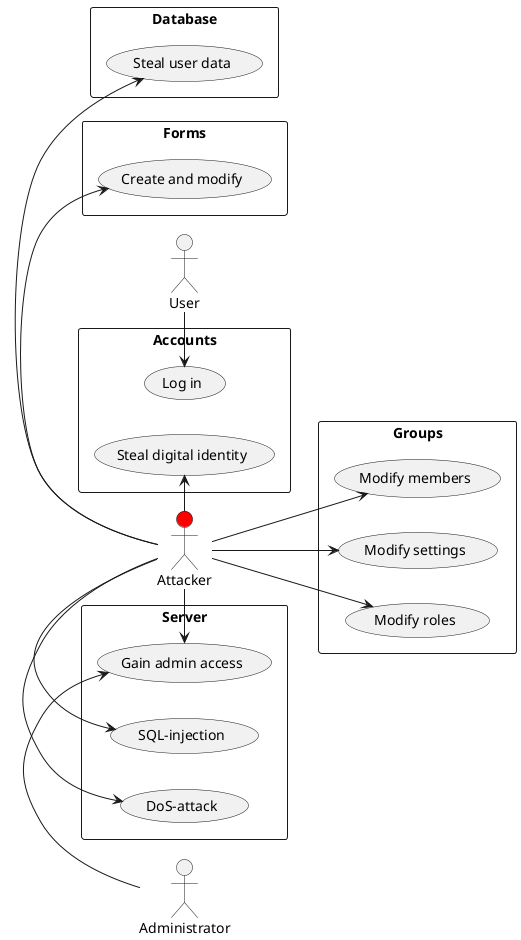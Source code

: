 @startuml

left to right direction

actor Administrator
actor Attacker #red
actor User

rectangle Database {
  usecase (Steal user data)
}

rectangle Server {
  usecase (SQL-injection)
  usecase (DoS-attack)
  usecase (Gain admin access)
}

rectangle Groups {
  usecase (Modify members)
  usecase (Modify roles)
  usecase (Modify settings)
}

rectangle Forms {
  usecase (Create and modify)
}

rectangle Accounts {
  usecase (Log in)
  usecase (Steal digital identity)
}

Administrator -> (Gain admin access)
Attacker -> (Gain admin access)

User -left-> (Log in)

Attacker -left->  (Steal digital identity)
Attacker -left-> (Create and modify)
Attacker -right-> (Modify members)
Attacker -down-> (Modify roles)
Attacker -> (Modify settings)
Attacker -> (Steal user data)
Attacker -right-> (SQL-injection)
Attacker -> (DoS-attack)




@enduml

